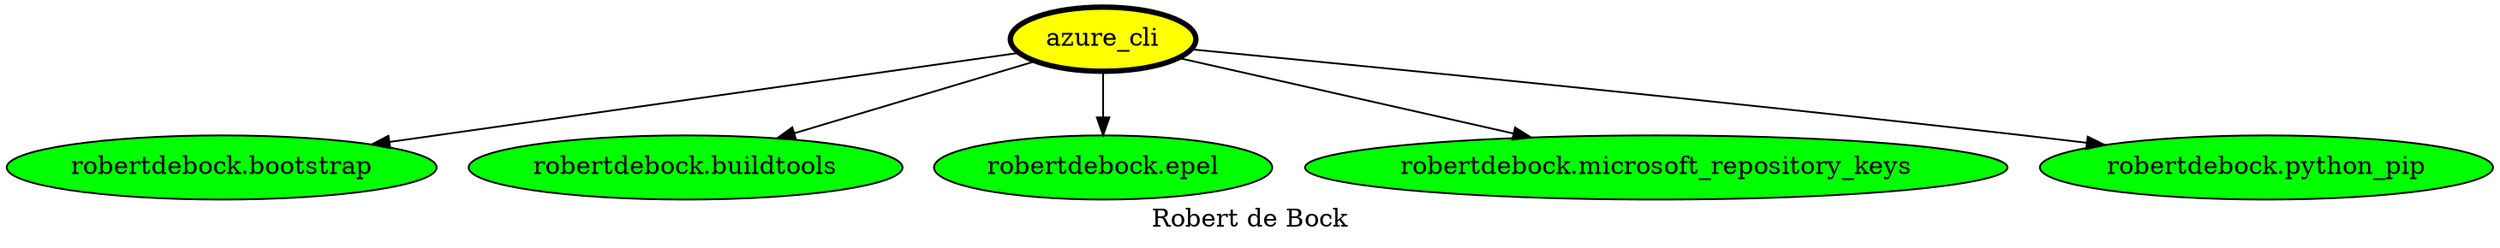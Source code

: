 digraph PhiloDilemma {
  label = "Robert de Bock" ;
  overlap=false
  {
    "azure_cli" [fillcolor=yellow style=filled penwidth=3]
    "robertdebock.bootstrap" [fillcolor=green style=filled]
    "robertdebock.buildtools" [fillcolor=green style=filled]
    "robertdebock.epel" [fillcolor=green style=filled]
    "robertdebock.microsoft_repository_keys" [fillcolor=green style=filled]
    "robertdebock.python_pip" [fillcolor=green style=filled]
  }
  "azure_cli" -> "robertdebock.bootstrap"
  "azure_cli" -> "robertdebock.buildtools"
  "azure_cli" -> "robertdebock.epel"
  "azure_cli" -> "robertdebock.microsoft_repository_keys"
  "azure_cli" -> "robertdebock.python_pip"
}
